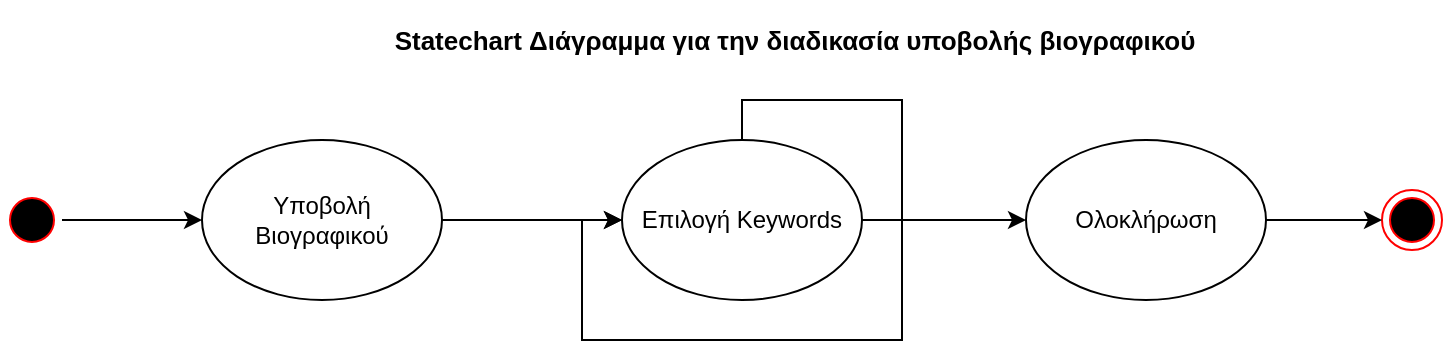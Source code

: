 <mxfile version="10.8.3" type="google"><diagram name="Page-1" id="e7e014a7-5840-1c2e-5031-d8a46d1fe8dd"><mxGraphModel dx="1394" dy="721" grid="1" gridSize="10" guides="1" tooltips="1" connect="1" arrows="1" fold="1" page="1" pageScale="1" pageWidth="1169" pageHeight="826" background="#ffffff" math="0" shadow="0"><root><mxCell id="0"/><mxCell id="1" parent="0"/><mxCell id="2fVvHaBL9ZNLKnSSGcmY-42" value="Statechart Διάγραμμα για την διαδικασία υποβολής βιογραφικού" style="text;strokeColor=none;fillColor=none;html=1;fontSize=13;fontStyle=1;verticalAlign=middle;align=center;" parent="1" vertex="1"><mxGeometry x="534" y="10" width="100" height="40" as="geometry"/></mxCell><mxCell id="zvUy4fECReShG9L_cm65-1" value="&lt;div&gt;Υποβολή Βιογραφικού&lt;/div&gt;" style="ellipse;whiteSpace=wrap;html=1;" parent="1" vertex="1"><mxGeometry x="288" y="80" width="120" height="80" as="geometry"/></mxCell><mxCell id="zvUy4fECReShG9L_cm65-3" value="Επιλογή Keywords" style="ellipse;whiteSpace=wrap;html=1;" parent="1" vertex="1"><mxGeometry x="498" y="80" width="120" height="80" as="geometry"/></mxCell><mxCell id="zvUy4fECReShG9L_cm65-6" value="&lt;div&gt;&lt;br&gt;&lt;/div&gt;&lt;div&gt;Ολοκλήρωση&lt;/div&gt;&lt;div&gt;&lt;br&gt;&lt;/div&gt;" style="ellipse;whiteSpace=wrap;html=1;" parent="1" vertex="1"><mxGeometry x="700" y="80" width="120" height="80" as="geometry"/></mxCell><mxCell id="zvUy4fECReShG9L_cm65-13" value="" style="group" parent="1" vertex="1" connectable="0"><mxGeometry x="188" y="105" width="720" height="30" as="geometry"/></mxCell><mxCell id="2fVvHaBL9ZNLKnSSGcmY-43" value="" style="ellipse;html=1;shape=endState;fillColor=#000000;strokeColor=#ff0000;fontSize=13;" parent="zvUy4fECReShG9L_cm65-13" vertex="1"><mxGeometry x="690" width="30" height="30" as="geometry"/></mxCell><mxCell id="2fVvHaBL9ZNLKnSSGcmY-44" value="" style="ellipse;html=1;shape=startState;fillColor=#000000;strokeColor=#ff0000;fontSize=13;" parent="zvUy4fECReShG9L_cm65-13" vertex="1"><mxGeometry width="30" height="30" as="geometry"/></mxCell><mxCell id="zvUy4fECReShG9L_cm65-4" style="edgeStyle=orthogonalEdgeStyle;rounded=0;orthogonalLoop=1;jettySize=auto;html=1;entryX=0;entryY=0.5;entryDx=0;entryDy=0;" parent="zvUy4fECReShG9L_cm65-13" source="zvUy4fECReShG9L_cm65-1" target="zvUy4fECReShG9L_cm65-3" edge="1"><mxGeometry relative="1" as="geometry"/></mxCell><mxCell id="zvUy4fECReShG9L_cm65-11" style="edgeStyle=orthogonalEdgeStyle;rounded=0;orthogonalLoop=1;jettySize=auto;html=1;" parent="zvUy4fECReShG9L_cm65-13" source="zvUy4fECReShG9L_cm65-3" target="zvUy4fECReShG9L_cm65-6" edge="1"><mxGeometry relative="1" as="geometry"/></mxCell><mxCell id="zvUy4fECReShG9L_cm65-8" style="edgeStyle=orthogonalEdgeStyle;rounded=0;orthogonalLoop=1;jettySize=auto;html=1;entryX=0;entryY=0.5;entryDx=0;entryDy=0;" parent="zvUy4fECReShG9L_cm65-13" source="zvUy4fECReShG9L_cm65-6" target="2fVvHaBL9ZNLKnSSGcmY-43" edge="1"><mxGeometry relative="1" as="geometry"/></mxCell><mxCell id="zvUy4fECReShG9L_cm65-2" style="edgeStyle=orthogonalEdgeStyle;rounded=0;orthogonalLoop=1;jettySize=auto;html=1;entryX=0;entryY=0.5;entryDx=0;entryDy=0;" parent="1" source="2fVvHaBL9ZNLKnSSGcmY-44" target="zvUy4fECReShG9L_cm65-1" edge="1"><mxGeometry relative="1" as="geometry"/></mxCell><mxCell id="zvUy4fECReShG9L_cm65-18" style="edgeStyle=orthogonalEdgeStyle;rounded=0;orthogonalLoop=1;jettySize=auto;html=1;entryX=0;entryY=0.5;entryDx=0;entryDy=0;" parent="1" source="zvUy4fECReShG9L_cm65-3" target="zvUy4fECReShG9L_cm65-3" edge="1"><mxGeometry relative="1" as="geometry"/></mxCell></root></mxGraphModel></diagram></mxfile>
